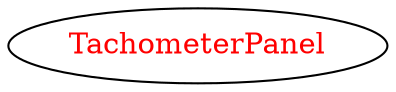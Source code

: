 digraph dependencyGraph {
 concentrate=true;
 ranksep="2.0";
 rankdir="LR"; 
 splines="ortho";
"TachometerPanel" [fontcolor="red"];
}